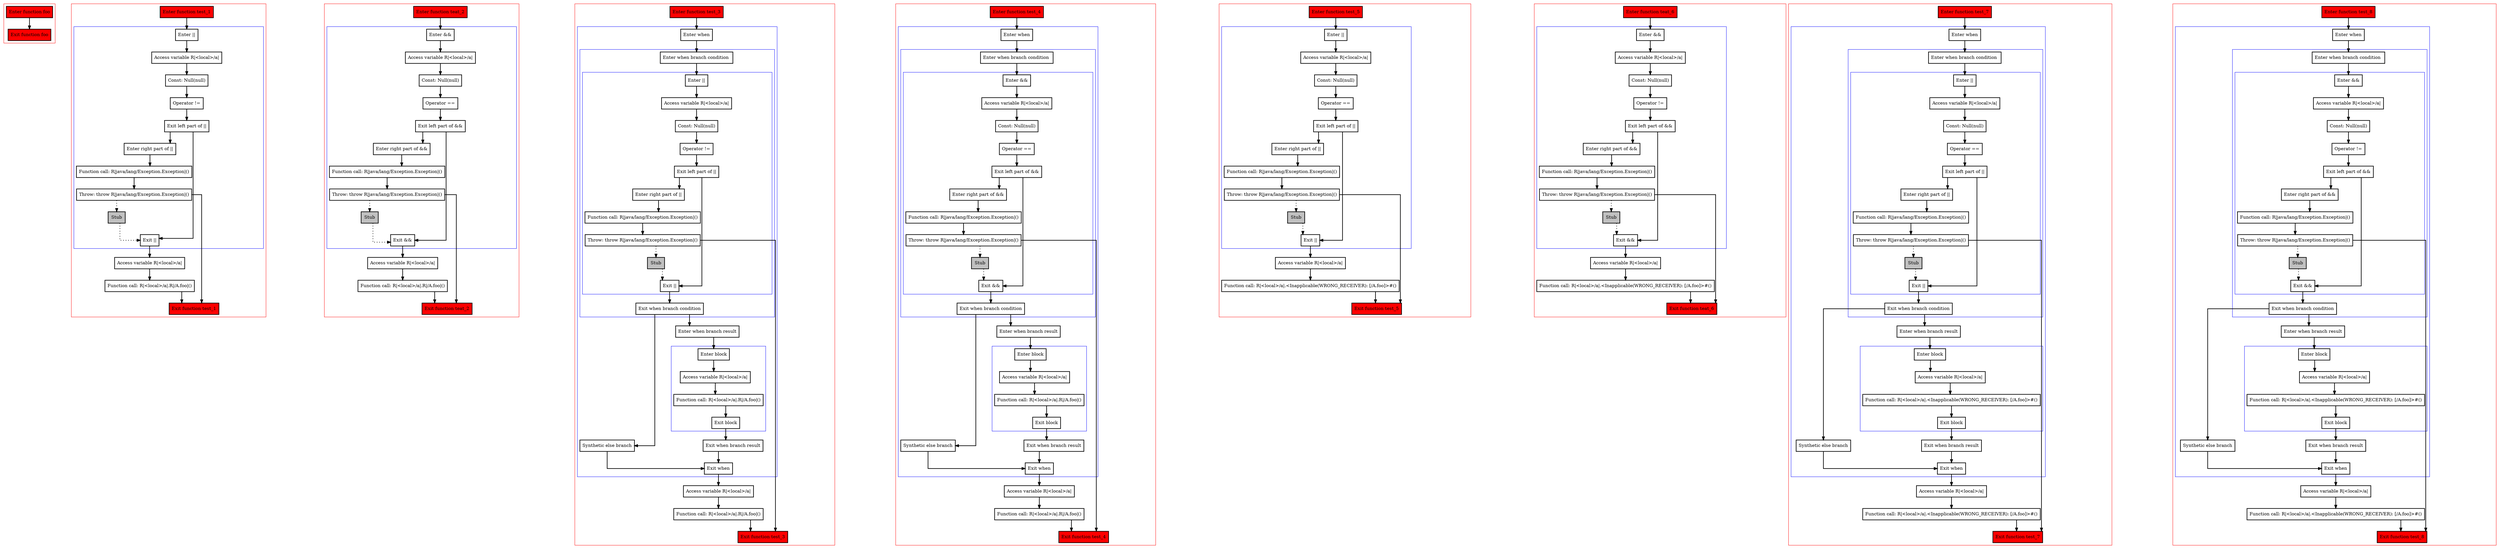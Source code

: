 digraph jumpFromRhsOfOperator_kt {
    graph [splines=ortho nodesep=3]
    node [shape=box penwidth=2]
    edge [penwidth=2]

    subgraph cluster_0 {
        color=red
        0 [label="Enter function foo" style="filled" fillcolor=red];
        1 [label="Exit function foo" style="filled" fillcolor=red];
    }

    0 -> {1};

    subgraph cluster_1 {
        color=red
        2 [label="Enter function test_1" style="filled" fillcolor=red];
        subgraph cluster_2 {
            color=blue
            3 [label="Enter ||"];
            4 [label="Access variable R|<local>/a|"];
            5 [label="Const: Null(null)"];
            6 [label="Operator !="];
            7 [label="Exit left part of ||"];
            8 [label="Enter right part of ||"];
            9 [label="Function call: R|java/lang/Exception.Exception|()"];
            10 [label="Throw: throw R|java/lang/Exception.Exception|()"];
            11 [label="Stub" style="filled" fillcolor=gray];
            12 [label="Exit ||"];
        }
        13 [label="Access variable R|<local>/a|"];
        14 [label="Function call: R|<local>/a|.R|/A.foo|()"];
        15 [label="Exit function test_1" style="filled" fillcolor=red];
    }

    2 -> {3};
    3 -> {4};
    4 -> {5};
    5 -> {6};
    6 -> {7};
    7 -> {12 8};
    8 -> {9};
    9 -> {10};
    10 -> {15};
    10 -> {11} [style=dotted];
    11 -> {12} [style=dotted];
    12 -> {13};
    13 -> {14};
    14 -> {15};

    subgraph cluster_3 {
        color=red
        16 [label="Enter function teat_2" style="filled" fillcolor=red];
        subgraph cluster_4 {
            color=blue
            17 [label="Enter &&"];
            18 [label="Access variable R|<local>/a|"];
            19 [label="Const: Null(null)"];
            20 [label="Operator =="];
            21 [label="Exit left part of &&"];
            22 [label="Enter right part of &&"];
            23 [label="Function call: R|java/lang/Exception.Exception|()"];
            24 [label="Throw: throw R|java/lang/Exception.Exception|()"];
            25 [label="Stub" style="filled" fillcolor=gray];
            26 [label="Exit &&"];
        }
        27 [label="Access variable R|<local>/a|"];
        28 [label="Function call: R|<local>/a|.R|/A.foo|()"];
        29 [label="Exit function teat_2" style="filled" fillcolor=red];
    }

    16 -> {17};
    17 -> {18};
    18 -> {19};
    19 -> {20};
    20 -> {21};
    21 -> {26 22};
    22 -> {23};
    23 -> {24};
    24 -> {29};
    24 -> {25} [style=dotted];
    25 -> {26} [style=dotted];
    26 -> {27};
    27 -> {28};
    28 -> {29};

    subgraph cluster_5 {
        color=red
        30 [label="Enter function test_3" style="filled" fillcolor=red];
        subgraph cluster_6 {
            color=blue
            31 [label="Enter when"];
            subgraph cluster_7 {
                color=blue
                32 [label="Enter when branch condition "];
                subgraph cluster_8 {
                    color=blue
                    33 [label="Enter ||"];
                    34 [label="Access variable R|<local>/a|"];
                    35 [label="Const: Null(null)"];
                    36 [label="Operator !="];
                    37 [label="Exit left part of ||"];
                    38 [label="Enter right part of ||"];
                    39 [label="Function call: R|java/lang/Exception.Exception|()"];
                    40 [label="Throw: throw R|java/lang/Exception.Exception|()"];
                    41 [label="Stub" style="filled" fillcolor=gray];
                    42 [label="Exit ||"];
                }
                43 [label="Exit when branch condition"];
            }
            44 [label="Synthetic else branch"];
            45 [label="Enter when branch result"];
            subgraph cluster_9 {
                color=blue
                46 [label="Enter block"];
                47 [label="Access variable R|<local>/a|"];
                48 [label="Function call: R|<local>/a|.R|/A.foo|()"];
                49 [label="Exit block"];
            }
            50 [label="Exit when branch result"];
            51 [label="Exit when"];
        }
        52 [label="Access variable R|<local>/a|"];
        53 [label="Function call: R|<local>/a|.R|/A.foo|()"];
        54 [label="Exit function test_3" style="filled" fillcolor=red];
    }

    30 -> {31};
    31 -> {32};
    32 -> {33};
    33 -> {34};
    34 -> {35};
    35 -> {36};
    36 -> {37};
    37 -> {42 38};
    38 -> {39};
    39 -> {40};
    40 -> {54};
    40 -> {41} [style=dotted];
    41 -> {42} [style=dotted];
    42 -> {43};
    43 -> {45 44};
    44 -> {51};
    45 -> {46};
    46 -> {47};
    47 -> {48};
    48 -> {49};
    49 -> {50};
    50 -> {51};
    51 -> {52};
    52 -> {53};
    53 -> {54};

    subgraph cluster_10 {
        color=red
        55 [label="Enter function test_4" style="filled" fillcolor=red];
        subgraph cluster_11 {
            color=blue
            56 [label="Enter when"];
            subgraph cluster_12 {
                color=blue
                57 [label="Enter when branch condition "];
                subgraph cluster_13 {
                    color=blue
                    58 [label="Enter &&"];
                    59 [label="Access variable R|<local>/a|"];
                    60 [label="Const: Null(null)"];
                    61 [label="Operator =="];
                    62 [label="Exit left part of &&"];
                    63 [label="Enter right part of &&"];
                    64 [label="Function call: R|java/lang/Exception.Exception|()"];
                    65 [label="Throw: throw R|java/lang/Exception.Exception|()"];
                    66 [label="Stub" style="filled" fillcolor=gray];
                    67 [label="Exit &&"];
                }
                68 [label="Exit when branch condition"];
            }
            69 [label="Synthetic else branch"];
            70 [label="Enter when branch result"];
            subgraph cluster_14 {
                color=blue
                71 [label="Enter block"];
                72 [label="Access variable R|<local>/a|"];
                73 [label="Function call: R|<local>/a|.R|/A.foo|()"];
                74 [label="Exit block"];
            }
            75 [label="Exit when branch result"];
            76 [label="Exit when"];
        }
        77 [label="Access variable R|<local>/a|"];
        78 [label="Function call: R|<local>/a|.R|/A.foo|()"];
        79 [label="Exit function test_4" style="filled" fillcolor=red];
    }

    55 -> {56};
    56 -> {57};
    57 -> {58};
    58 -> {59};
    59 -> {60};
    60 -> {61};
    61 -> {62};
    62 -> {67 63};
    63 -> {64};
    64 -> {65};
    65 -> {79};
    65 -> {66} [style=dotted];
    66 -> {67} [style=dotted];
    67 -> {68};
    68 -> {70 69};
    69 -> {76};
    70 -> {71};
    71 -> {72};
    72 -> {73};
    73 -> {74};
    74 -> {75};
    75 -> {76};
    76 -> {77};
    77 -> {78};
    78 -> {79};

    subgraph cluster_15 {
        color=red
        80 [label="Enter function test_5" style="filled" fillcolor=red];
        subgraph cluster_16 {
            color=blue
            81 [label="Enter ||"];
            82 [label="Access variable R|<local>/a|"];
            83 [label="Const: Null(null)"];
            84 [label="Operator =="];
            85 [label="Exit left part of ||"];
            86 [label="Enter right part of ||"];
            87 [label="Function call: R|java/lang/Exception.Exception|()"];
            88 [label="Throw: throw R|java/lang/Exception.Exception|()"];
            89 [label="Stub" style="filled" fillcolor=gray];
            90 [label="Exit ||"];
        }
        91 [label="Access variable R|<local>/a|"];
        92 [label="Function call: R|<local>/a|.<Inapplicable(WRONG_RECEIVER): [/A.foo]>#()"];
        93 [label="Exit function test_5" style="filled" fillcolor=red];
    }

    80 -> {81};
    81 -> {82};
    82 -> {83};
    83 -> {84};
    84 -> {85};
    85 -> {90 86};
    86 -> {87};
    87 -> {88};
    88 -> {93};
    88 -> {89} [style=dotted];
    89 -> {90} [style=dotted];
    90 -> {91};
    91 -> {92};
    92 -> {93};

    subgraph cluster_17 {
        color=red
        94 [label="Enter function teat_6" style="filled" fillcolor=red];
        subgraph cluster_18 {
            color=blue
            95 [label="Enter &&"];
            96 [label="Access variable R|<local>/a|"];
            97 [label="Const: Null(null)"];
            98 [label="Operator !="];
            99 [label="Exit left part of &&"];
            100 [label="Enter right part of &&"];
            101 [label="Function call: R|java/lang/Exception.Exception|()"];
            102 [label="Throw: throw R|java/lang/Exception.Exception|()"];
            103 [label="Stub" style="filled" fillcolor=gray];
            104 [label="Exit &&"];
        }
        105 [label="Access variable R|<local>/a|"];
        106 [label="Function call: R|<local>/a|.<Inapplicable(WRONG_RECEIVER): [/A.foo]>#()"];
        107 [label="Exit function teat_6" style="filled" fillcolor=red];
    }

    94 -> {95};
    95 -> {96};
    96 -> {97};
    97 -> {98};
    98 -> {99};
    99 -> {104 100};
    100 -> {101};
    101 -> {102};
    102 -> {107};
    102 -> {103} [style=dotted];
    103 -> {104} [style=dotted];
    104 -> {105};
    105 -> {106};
    106 -> {107};

    subgraph cluster_19 {
        color=red
        108 [label="Enter function test_7" style="filled" fillcolor=red];
        subgraph cluster_20 {
            color=blue
            109 [label="Enter when"];
            subgraph cluster_21 {
                color=blue
                110 [label="Enter when branch condition "];
                subgraph cluster_22 {
                    color=blue
                    111 [label="Enter ||"];
                    112 [label="Access variable R|<local>/a|"];
                    113 [label="Const: Null(null)"];
                    114 [label="Operator =="];
                    115 [label="Exit left part of ||"];
                    116 [label="Enter right part of ||"];
                    117 [label="Function call: R|java/lang/Exception.Exception|()"];
                    118 [label="Throw: throw R|java/lang/Exception.Exception|()"];
                    119 [label="Stub" style="filled" fillcolor=gray];
                    120 [label="Exit ||"];
                }
                121 [label="Exit when branch condition"];
            }
            122 [label="Synthetic else branch"];
            123 [label="Enter when branch result"];
            subgraph cluster_23 {
                color=blue
                124 [label="Enter block"];
                125 [label="Access variable R|<local>/a|"];
                126 [label="Function call: R|<local>/a|.<Inapplicable(WRONG_RECEIVER): [/A.foo]>#()"];
                127 [label="Exit block"];
            }
            128 [label="Exit when branch result"];
            129 [label="Exit when"];
        }
        130 [label="Access variable R|<local>/a|"];
        131 [label="Function call: R|<local>/a|.<Inapplicable(WRONG_RECEIVER): [/A.foo]>#()"];
        132 [label="Exit function test_7" style="filled" fillcolor=red];
    }

    108 -> {109};
    109 -> {110};
    110 -> {111};
    111 -> {112};
    112 -> {113};
    113 -> {114};
    114 -> {115};
    115 -> {120 116};
    116 -> {117};
    117 -> {118};
    118 -> {132};
    118 -> {119} [style=dotted];
    119 -> {120} [style=dotted];
    120 -> {121};
    121 -> {123 122};
    122 -> {129};
    123 -> {124};
    124 -> {125};
    125 -> {126};
    126 -> {127};
    127 -> {128};
    128 -> {129};
    129 -> {130};
    130 -> {131};
    131 -> {132};

    subgraph cluster_24 {
        color=red
        133 [label="Enter function test_8" style="filled" fillcolor=red];
        subgraph cluster_25 {
            color=blue
            134 [label="Enter when"];
            subgraph cluster_26 {
                color=blue
                135 [label="Enter when branch condition "];
                subgraph cluster_27 {
                    color=blue
                    136 [label="Enter &&"];
                    137 [label="Access variable R|<local>/a|"];
                    138 [label="Const: Null(null)"];
                    139 [label="Operator !="];
                    140 [label="Exit left part of &&"];
                    141 [label="Enter right part of &&"];
                    142 [label="Function call: R|java/lang/Exception.Exception|()"];
                    143 [label="Throw: throw R|java/lang/Exception.Exception|()"];
                    144 [label="Stub" style="filled" fillcolor=gray];
                    145 [label="Exit &&"];
                }
                146 [label="Exit when branch condition"];
            }
            147 [label="Synthetic else branch"];
            148 [label="Enter when branch result"];
            subgraph cluster_28 {
                color=blue
                149 [label="Enter block"];
                150 [label="Access variable R|<local>/a|"];
                151 [label="Function call: R|<local>/a|.<Inapplicable(WRONG_RECEIVER): [/A.foo]>#()"];
                152 [label="Exit block"];
            }
            153 [label="Exit when branch result"];
            154 [label="Exit when"];
        }
        155 [label="Access variable R|<local>/a|"];
        156 [label="Function call: R|<local>/a|.<Inapplicable(WRONG_RECEIVER): [/A.foo]>#()"];
        157 [label="Exit function test_8" style="filled" fillcolor=red];
    }

    133 -> {134};
    134 -> {135};
    135 -> {136};
    136 -> {137};
    137 -> {138};
    138 -> {139};
    139 -> {140};
    140 -> {145 141};
    141 -> {142};
    142 -> {143};
    143 -> {157};
    143 -> {144} [style=dotted];
    144 -> {145} [style=dotted];
    145 -> {146};
    146 -> {148 147};
    147 -> {154};
    148 -> {149};
    149 -> {150};
    150 -> {151};
    151 -> {152};
    152 -> {153};
    153 -> {154};
    154 -> {155};
    155 -> {156};
    156 -> {157};

}
